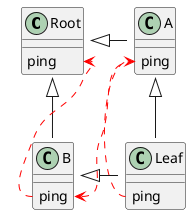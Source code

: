 @startuml ping

class Root{
    {method} ping
}

class A{
    {method} ping
}

class B{
    {method} ping
}

class Leaf{
    {method} ping
}

Root <|- A
Root <|- B

A <|- Leaf
B <|- Leaf

B::ping .[#red].> Root::ping
A::ping .[#red].> B::ping
Leaf::ping .[#red].> A::ping

@enduml

